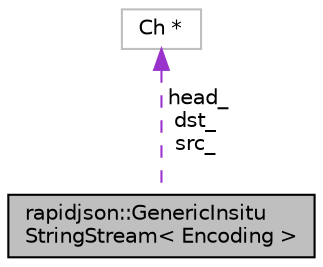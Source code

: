 digraph "rapidjson::GenericInsituStringStream&lt; Encoding &gt;"
{
 // INTERACTIVE_SVG=YES
 // LATEX_PDF_SIZE
  edge [fontname="Helvetica",fontsize="10",labelfontname="Helvetica",labelfontsize="10"];
  node [fontname="Helvetica",fontsize="10",shape=record];
  Node1 [label="rapidjson::GenericInsitu\lStringStream\< Encoding \>",height=0.2,width=0.4,color="black", fillcolor="grey75", style="filled", fontcolor="black",tooltip="A read-write string stream."];
  Node2 -> Node1 [dir="back",color="darkorchid3",fontsize="10",style="dashed",label=" head_\ndst_\nsrc_" ,fontname="Helvetica"];
  Node2 [label="Ch *",height=0.2,width=0.4,color="grey75", fillcolor="white", style="filled",tooltip=" "];
}
